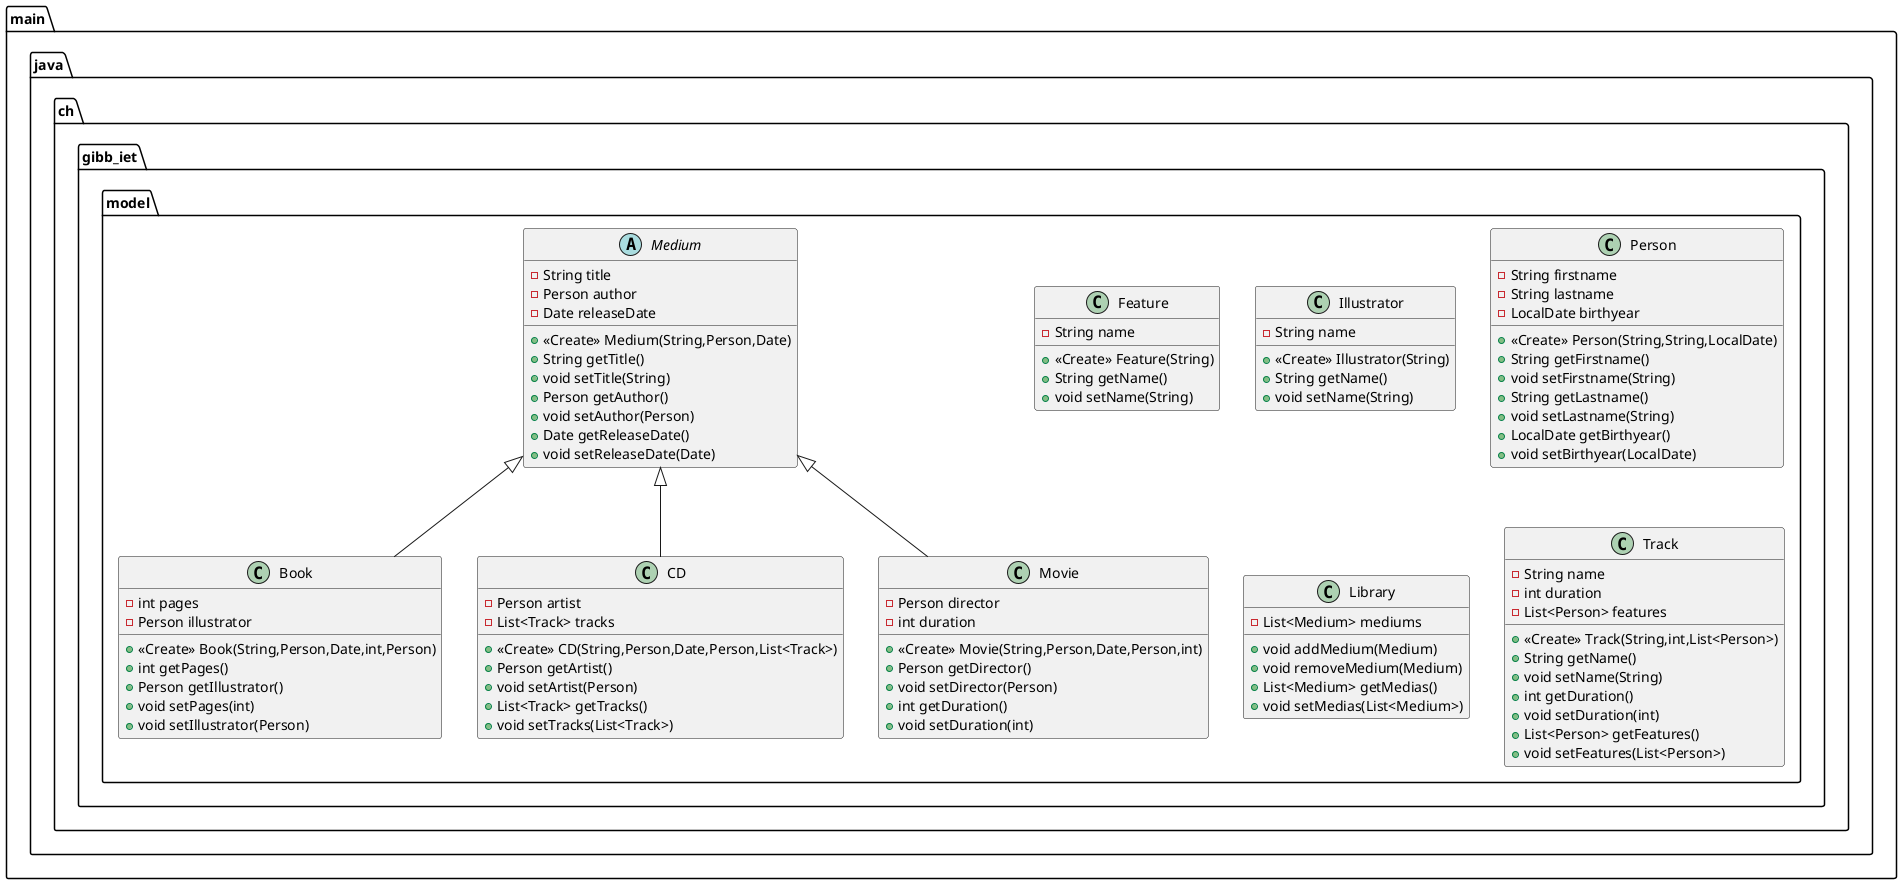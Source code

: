 @startuml
class main.java.ch.gibb_iet.model.Feature {
- String name
+ <<Create>> Feature(String)
+ String getName()
+ void setName(String)
}


class main.java.ch.gibb_iet.model.Illustrator {
- String name
+ <<Create>> Illustrator(String)
+ String getName()
+ void setName(String)
}


class main.java.ch.gibb_iet.model.Person {
- String firstname
- String lastname
- LocalDate birthyear
+ <<Create>> Person(String,String,LocalDate)
+ String getFirstname()
+ void setFirstname(String)
+ String getLastname()
+ void setLastname(String)
+ LocalDate getBirthyear()
+ void setBirthyear(LocalDate)
}


class main.java.ch.gibb_iet.model.Book {
- int pages
- Person illustrator
+ <<Create>> Book(String,Person,Date,int,Person)
+ int getPages()
+ Person getIllustrator()
+ void setPages(int)
+ void setIllustrator(Person)
}


class main.java.ch.gibb_iet.model.CD {
- Person artist
- List<Track> tracks
+ <<Create>> CD(String,Person,Date,Person,List<Track>)
+ Person getArtist()
+ void setArtist(Person)
+ List<Track> getTracks()
+ void setTracks(List<Track>)
}


abstract class main.java.ch.gibb_iet.model.Medium {
- String title
- Person author
- Date releaseDate
+ <<Create>> Medium(String,Person,Date)
+ String getTitle()
+ void setTitle(String)
+ Person getAuthor()
+ void setAuthor(Person)
+ Date getReleaseDate()
+ void setReleaseDate(Date)
}


class main.java.ch.gibb_iet.model.Library {
- List<Medium> mediums
+ void addMedium(Medium)
+ void removeMedium(Medium)
+ List<Medium> getMedias()
+ void setMedias(List<Medium>)
}


class main.java.ch.gibb_iet.model.Track {
- String name
- int duration
- List<Person> features
+ <<Create>> Track(String,int,List<Person>)
+ String getName()
+ void setName(String)
+ int getDuration()
+ void setDuration(int)
+ List<Person> getFeatures()
+ void setFeatures(List<Person>)
}


class main.java.ch.gibb_iet.model.Movie {
- Person director
- int duration
+ <<Create>> Movie(String,Person,Date,Person,int)
+ Person getDirector()
+ void setDirector(Person)
+ int getDuration()
+ void setDuration(int)
}




main.java.ch.gibb_iet.model.Medium <|-- main.java.ch.gibb_iet.model.Book
main.java.ch.gibb_iet.model.Medium <|-- main.java.ch.gibb_iet.model.CD
main.java.ch.gibb_iet.model.Medium <|-- main.java.ch.gibb_iet.model.Movie
@enduml